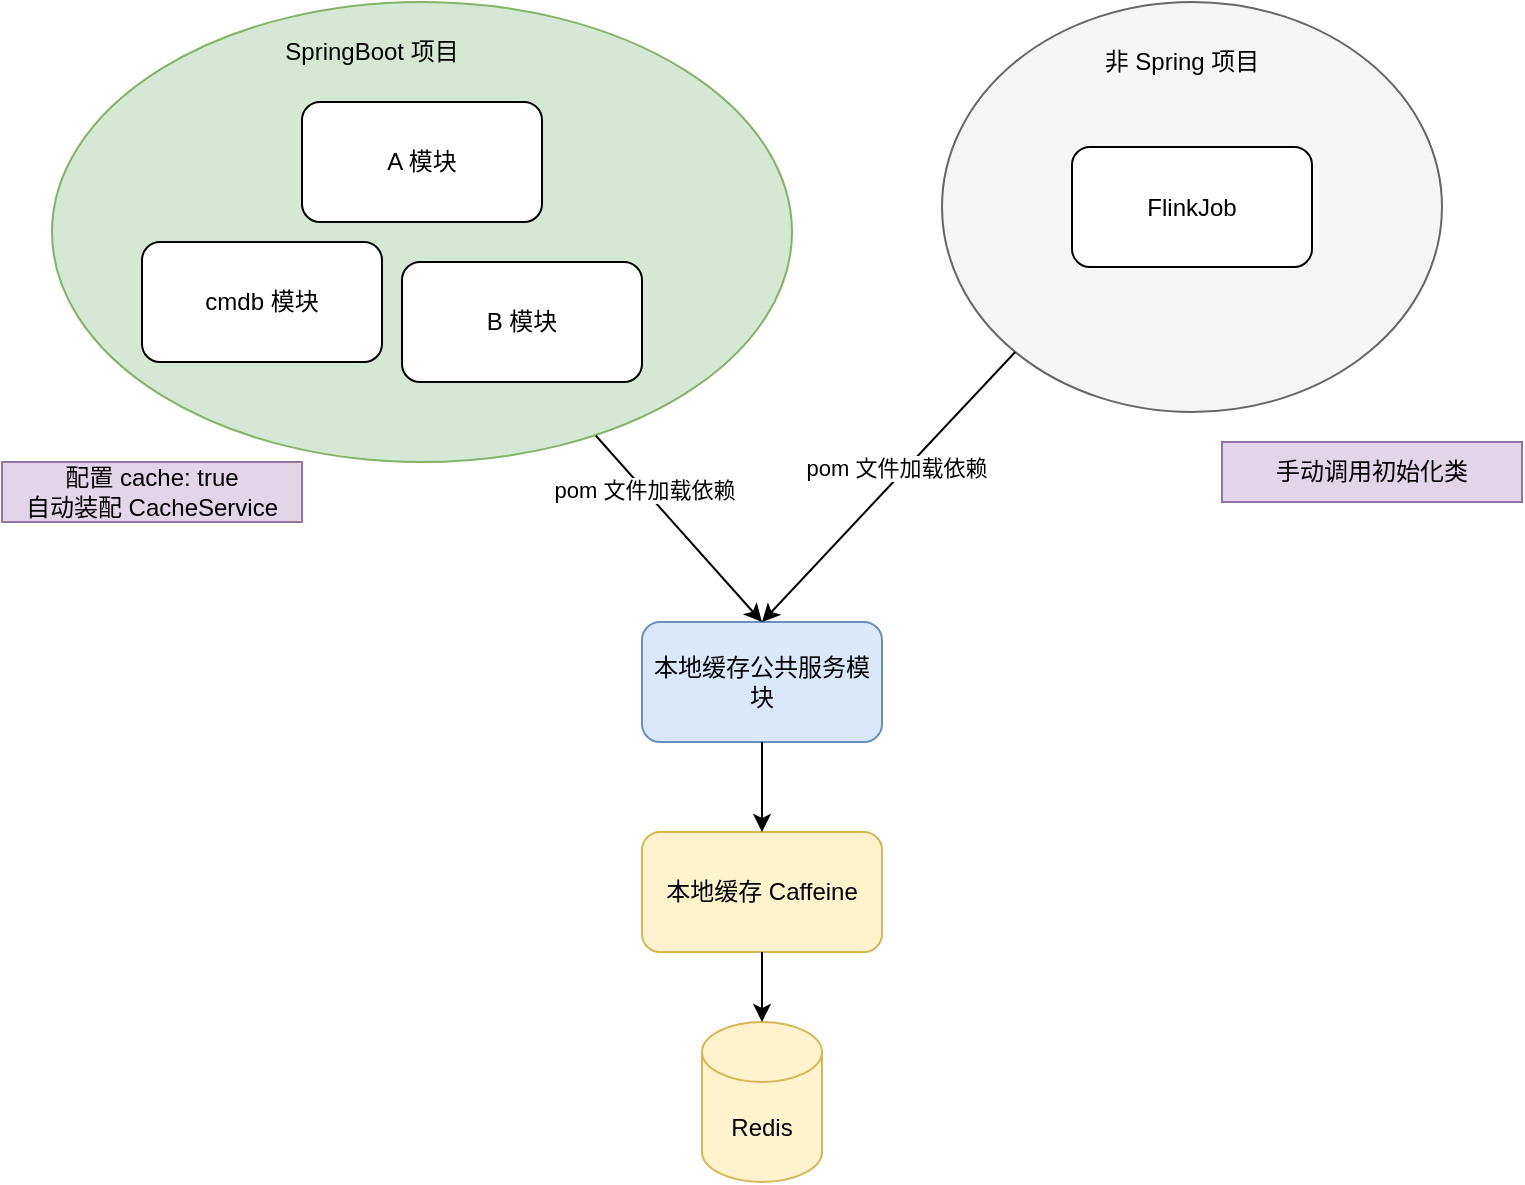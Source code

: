<mxfile version="26.1.3">
  <diagram name="第 1 页" id="ML09Pcj6mdJbEShiIVSp">
    <mxGraphModel dx="1426" dy="708" grid="1" gridSize="10" guides="1" tooltips="1" connect="1" arrows="1" fold="1" page="1" pageScale="1" pageWidth="827" pageHeight="1169" math="0" shadow="0">
      <root>
        <mxCell id="0" />
        <mxCell id="1" parent="0" />
        <mxCell id="Cdja2LxXkjuyDCjJl_yK-17" value="" style="ellipse;whiteSpace=wrap;html=1;fillColor=#f5f5f5;strokeColor=#666666;fontColor=#333333;" vertex="1" parent="1">
          <mxGeometry x="500" y="140" width="250" height="205" as="geometry" />
        </mxCell>
        <mxCell id="Cdja2LxXkjuyDCjJl_yK-11" value="" style="ellipse;whiteSpace=wrap;html=1;fillColor=#d5e8d4;strokeColor=#82b366;" vertex="1" parent="1">
          <mxGeometry x="55" y="140" width="370" height="230" as="geometry" />
        </mxCell>
        <mxCell id="Cdja2LxXkjuyDCjJl_yK-1" value="本地缓存公共服务模块" style="rounded=1;whiteSpace=wrap;html=1;fillColor=#dae8fc;strokeColor=#6c8ebf;" vertex="1" parent="1">
          <mxGeometry x="350" y="450" width="120" height="60" as="geometry" />
        </mxCell>
        <mxCell id="Cdja2LxXkjuyDCjJl_yK-2" value="cmdb 模块" style="rounded=1;whiteSpace=wrap;html=1;" vertex="1" parent="1">
          <mxGeometry x="100" y="260" width="120" height="60" as="geometry" />
        </mxCell>
        <mxCell id="Cdja2LxXkjuyDCjJl_yK-3" value="FlinkJob" style="rounded=1;whiteSpace=wrap;html=1;" vertex="1" parent="1">
          <mxGeometry x="565" y="212.5" width="120" height="60" as="geometry" />
        </mxCell>
        <mxCell id="Cdja2LxXkjuyDCjJl_yK-4" value="A 模块" style="rounded=1;whiteSpace=wrap;html=1;" vertex="1" parent="1">
          <mxGeometry x="180" y="190" width="120" height="60" as="geometry" />
        </mxCell>
        <mxCell id="Cdja2LxXkjuyDCjJl_yK-6" value="Redis" style="shape=cylinder3;whiteSpace=wrap;html=1;boundedLbl=1;backgroundOutline=1;size=15;fillColor=#fff2cc;strokeColor=#d6b656;" vertex="1" parent="1">
          <mxGeometry x="380" y="650" width="60" height="80" as="geometry" />
        </mxCell>
        <mxCell id="Cdja2LxXkjuyDCjJl_yK-7" value="本地缓存 Caffeine" style="rounded=1;whiteSpace=wrap;html=1;fillColor=#fff2cc;strokeColor=#d6b656;" vertex="1" parent="1">
          <mxGeometry x="350" y="555" width="120" height="60" as="geometry" />
        </mxCell>
        <mxCell id="Cdja2LxXkjuyDCjJl_yK-8" value="B 模块" style="rounded=1;whiteSpace=wrap;html=1;" vertex="1" parent="1">
          <mxGeometry x="230" y="270" width="120" height="60" as="geometry" />
        </mxCell>
        <mxCell id="Cdja2LxXkjuyDCjJl_yK-12" value="SpringBoot 项目" style="text;html=1;align=center;verticalAlign=middle;whiteSpace=wrap;rounded=0;" vertex="1" parent="1">
          <mxGeometry x="160" y="150" width="110" height="30" as="geometry" />
        </mxCell>
        <mxCell id="Cdja2LxXkjuyDCjJl_yK-13" value="" style="endArrow=classic;html=1;rounded=0;exitX=0.735;exitY=0.943;exitDx=0;exitDy=0;exitPerimeter=0;entryX=0.5;entryY=0;entryDx=0;entryDy=0;" edge="1" parent="1" source="Cdja2LxXkjuyDCjJl_yK-11" target="Cdja2LxXkjuyDCjJl_yK-1">
          <mxGeometry width="50" height="50" relative="1" as="geometry">
            <mxPoint x="160" y="500" as="sourcePoint" />
            <mxPoint x="400" y="440" as="targetPoint" />
          </mxGeometry>
        </mxCell>
        <mxCell id="Cdja2LxXkjuyDCjJl_yK-20" value="pom 文件加载依赖" style="edgeLabel;html=1;align=center;verticalAlign=middle;resizable=0;points=[];" vertex="1" connectable="0" parent="Cdja2LxXkjuyDCjJl_yK-13">
          <mxGeometry x="-0.419" relative="1" as="geometry">
            <mxPoint as="offset" />
          </mxGeometry>
        </mxCell>
        <mxCell id="Cdja2LxXkjuyDCjJl_yK-15" value="&lt;div&gt;配置 cache: true&lt;/div&gt;自动装配 CacheService" style="rounded=0;whiteSpace=wrap;html=1;fillColor=#e1d5e7;strokeColor=#9673a6;" vertex="1" parent="1">
          <mxGeometry x="30" y="370" width="150" height="30" as="geometry" />
        </mxCell>
        <mxCell id="Cdja2LxXkjuyDCjJl_yK-16" value="手动调用初始化类" style="rounded=0;whiteSpace=wrap;html=1;fillColor=#e1d5e7;strokeColor=#9673a6;" vertex="1" parent="1">
          <mxGeometry x="640" y="360" width="150" height="30" as="geometry" />
        </mxCell>
        <mxCell id="Cdja2LxXkjuyDCjJl_yK-18" value="非 Spring 项目" style="text;html=1;align=center;verticalAlign=middle;whiteSpace=wrap;rounded=0;" vertex="1" parent="1">
          <mxGeometry x="570" y="160" width="100" height="20" as="geometry" />
        </mxCell>
        <mxCell id="Cdja2LxXkjuyDCjJl_yK-19" value="" style="endArrow=classic;html=1;rounded=0;exitX=0;exitY=1;exitDx=0;exitDy=0;entryX=0.5;entryY=0;entryDx=0;entryDy=0;" edge="1" parent="1" source="Cdja2LxXkjuyDCjJl_yK-17" target="Cdja2LxXkjuyDCjJl_yK-1">
          <mxGeometry width="50" height="50" relative="1" as="geometry">
            <mxPoint x="450" y="440" as="sourcePoint" />
            <mxPoint x="410" y="440" as="targetPoint" />
          </mxGeometry>
        </mxCell>
        <mxCell id="Cdja2LxXkjuyDCjJl_yK-21" value="&lt;span style=&quot;color: rgba(0, 0, 0, 0); font-family: monospace; font-size: 0px; text-align: start; background-color: rgb(251, 251, 251);&quot;&gt;%3CmxGraphModel%3E%3Croot%3E%3CmxCell%20id%3D%220%22%2F%3E%3CmxCell%20id%3D%221%22%20parent%3D%220%22%2F%3E%3CmxCell%20id%3D%222%22%20value%3D%22pom%20%E6%96%87%E4%BB%B6%E5%8A%A0%E8%BD%BD%E4%BE%9D%E8%B5%96%22%20style%3D%22edgeLabel%3Bhtml%3D1%3Balign%3Dcenter%3BverticalAlign%3Dmiddle%3Bresizable%3D0%3Bpoints%3D%5B%5D%3B%22%20vertex%3D%221%22%20connectable%3D%220%22%20parent%3D%221%22%3E%3CmxGeometry%20x%3D%22350.913%22%20y%3D%22383.756%22%20as%3D%22geometry%22%2F%3E%3C%2FmxCell%3E%3C%2Froot%3E%3C%2FmxGraphModel%3E&lt;/span&gt;" style="edgeLabel;html=1;align=center;verticalAlign=middle;resizable=0;points=[];" vertex="1" connectable="0" parent="Cdja2LxXkjuyDCjJl_yK-19">
          <mxGeometry x="-0.139" relative="1" as="geometry">
            <mxPoint as="offset" />
          </mxGeometry>
        </mxCell>
        <mxCell id="Cdja2LxXkjuyDCjJl_yK-23" value="pom 文件加载依赖" style="edgeLabel;html=1;align=center;verticalAlign=middle;resizable=0;points=[];" vertex="1" connectable="0" parent="Cdja2LxXkjuyDCjJl_yK-19">
          <mxGeometry x="-0.102" y="-4" relative="1" as="geometry">
            <mxPoint as="offset" />
          </mxGeometry>
        </mxCell>
        <mxCell id="Cdja2LxXkjuyDCjJl_yK-25" value="" style="endArrow=classic;html=1;rounded=0;exitX=0.5;exitY=1;exitDx=0;exitDy=0;entryX=0.5;entryY=0;entryDx=0;entryDy=0;" edge="1" parent="1" source="Cdja2LxXkjuyDCjJl_yK-1" target="Cdja2LxXkjuyDCjJl_yK-7">
          <mxGeometry width="50" height="50" relative="1" as="geometry">
            <mxPoint x="440" y="570" as="sourcePoint" />
            <mxPoint x="490" y="520" as="targetPoint" />
          </mxGeometry>
        </mxCell>
        <mxCell id="Cdja2LxXkjuyDCjJl_yK-26" style="edgeStyle=orthogonalEdgeStyle;rounded=0;orthogonalLoop=1;jettySize=auto;html=1;entryX=0.5;entryY=0;entryDx=0;entryDy=0;entryPerimeter=0;" edge="1" parent="1" source="Cdja2LxXkjuyDCjJl_yK-7" target="Cdja2LxXkjuyDCjJl_yK-6">
          <mxGeometry relative="1" as="geometry" />
        </mxCell>
      </root>
    </mxGraphModel>
  </diagram>
</mxfile>
